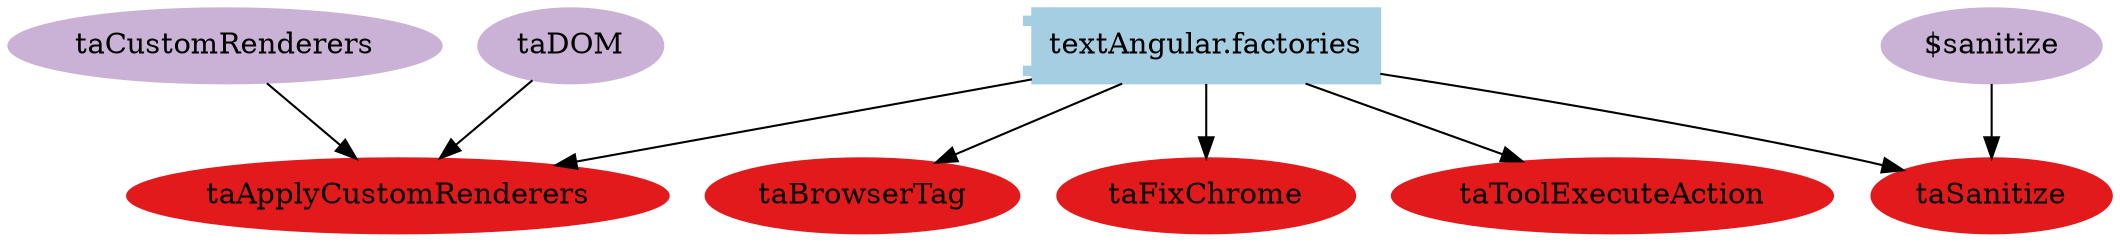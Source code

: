 digraph dependencies {
  node[shape="component",style="filled",colorscheme=paired12]


    node[shape="component"]
    "textAngular.factories"[label="textAngular.factories", color=1]

    


    node[shape="ellipse"]
    


    

    

    
      "taBrowserTag"[label="taBrowserTag", color=6]
      "textAngular.factories" -> "taBrowserTag"
    
      "taApplyCustomRenderers"[label="taApplyCustomRenderers", color=6]
      "textAngular.factories" -> "taApplyCustomRenderers"
    
      "taFixChrome"[label="taFixChrome", color=6]
      "textAngular.factories" -> "taFixChrome"
    
      "taSanitize"[label="taSanitize", color=6]
      "textAngular.factories" -> "taSanitize"
    
      "taToolExecuteAction"[label="taToolExecuteAction", color=6]
      "textAngular.factories" -> "taToolExecuteAction"
    

    node[shape="cds"]
    

    









    node[shape="ellipse",style="filled", color=9]
    

    


    

    

    
      
    
      
        "taCustomRenderers"[label="taCustomRenderers"]
        "taCustomRenderers" -> "taApplyCustomRenderers"
      
        "taDOM"[label="taDOM"]
        "taDOM" -> "taApplyCustomRenderers"
      
    
      
    
      
        "$sanitize"[label="$sanitize"]
        "$sanitize" -> "taSanitize"
      
    
      
    

    


}
